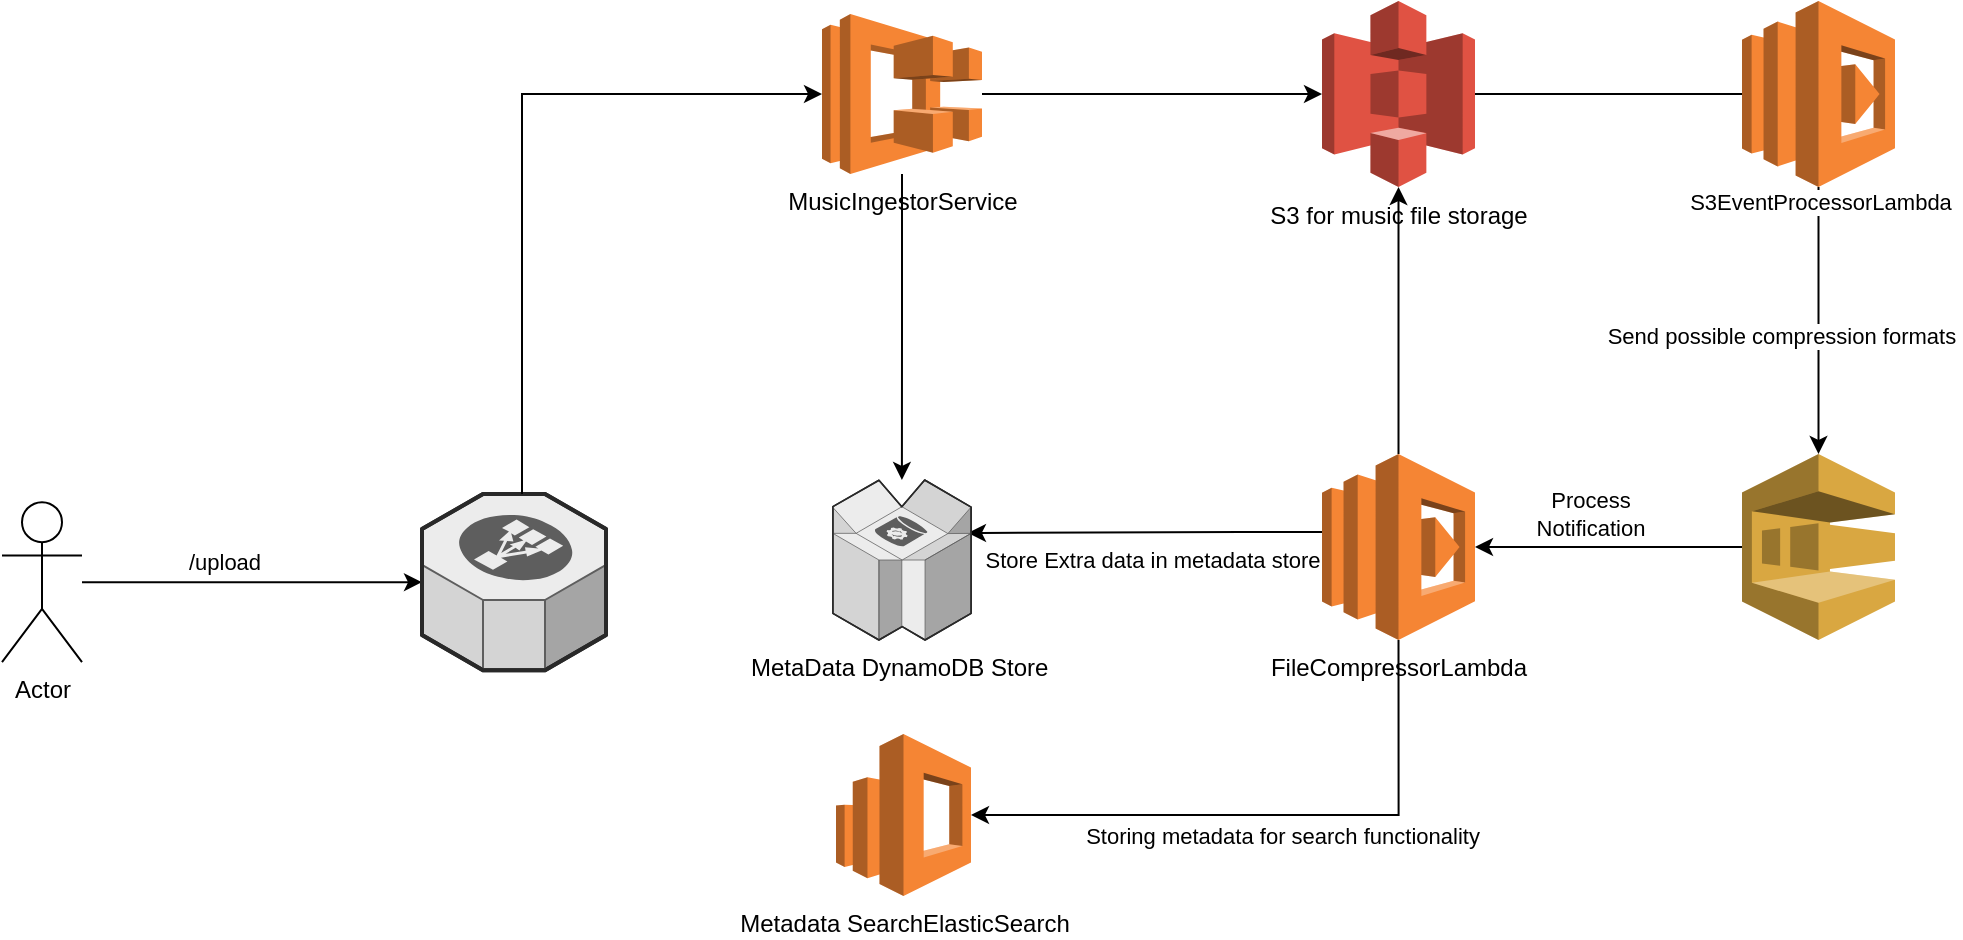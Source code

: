 <mxfile version="24.2.1" type="github">
  <diagram name="Page-1" id="cLrbQP5OGy0xb9z-wWyf">
    <mxGraphModel dx="2069" dy="824" grid="1" gridSize="10" guides="1" tooltips="1" connect="1" arrows="1" fold="1" page="1" pageScale="1" pageWidth="827" pageHeight="1169" math="0" shadow="0">
      <root>
        <mxCell id="0" />
        <mxCell id="1" parent="0" />
        <mxCell id="t8qvhp6DV03NKWVNe8dh-1" value="Actor" style="shape=umlActor;verticalLabelPosition=bottom;verticalAlign=top;html=1;outlineConnect=0;" vertex="1" parent="1">
          <mxGeometry x="-160" y="284.09" width="40" height="80" as="geometry" />
        </mxCell>
        <mxCell id="t8qvhp6DV03NKWVNe8dh-9" style="edgeStyle=orthogonalEdgeStyle;rounded=0;orthogonalLoop=1;jettySize=auto;html=1;" edge="1" parent="1" source="t8qvhp6DV03NKWVNe8dh-5" target="t8qvhp6DV03NKWVNe8dh-29">
          <mxGeometry relative="1" as="geometry">
            <mxPoint x="290" y="266" as="targetPoint" />
            <Array as="points" />
          </mxGeometry>
        </mxCell>
        <mxCell id="t8qvhp6DV03NKWVNe8dh-5" value="MusicIngestorService" style="outlineConnect=0;dashed=0;verticalLabelPosition=bottom;verticalAlign=top;align=center;html=1;shape=mxgraph.aws3.ecs;fillColor=#F58534;gradientColor=none;" vertex="1" parent="1">
          <mxGeometry x="250" y="40" width="80" height="80" as="geometry" />
        </mxCell>
        <mxCell id="t8qvhp6DV03NKWVNe8dh-6" style="edgeStyle=orthogonalEdgeStyle;rounded=0;orthogonalLoop=1;jettySize=auto;html=1;" edge="1" parent="1" source="t8qvhp6DV03NKWVNe8dh-1" target="t8qvhp6DV03NKWVNe8dh-27">
          <mxGeometry relative="1" as="geometry" />
        </mxCell>
        <mxCell id="t8qvhp6DV03NKWVNe8dh-10" value="/upload" style="edgeLabel;html=1;align=center;verticalAlign=middle;resizable=0;points=[];" vertex="1" connectable="0" parent="t8qvhp6DV03NKWVNe8dh-6">
          <mxGeometry x="-0.38" relative="1" as="geometry">
            <mxPoint x="18" y="-10" as="offset" />
          </mxGeometry>
        </mxCell>
        <mxCell id="t8qvhp6DV03NKWVNe8dh-12" style="edgeStyle=orthogonalEdgeStyle;rounded=0;orthogonalLoop=1;jettySize=auto;html=1;" edge="1" parent="1" source="t8qvhp6DV03NKWVNe8dh-7">
          <mxGeometry relative="1" as="geometry">
            <mxPoint x="720" y="80" as="targetPoint" />
          </mxGeometry>
        </mxCell>
        <mxCell id="t8qvhp6DV03NKWVNe8dh-7" value="S3 for music file storage" style="outlineConnect=0;dashed=0;verticalLabelPosition=bottom;verticalAlign=top;align=center;html=1;shape=mxgraph.aws3.s3;fillColor=#E05243;gradientColor=none;" vertex="1" parent="1">
          <mxGeometry x="500" y="33.5" width="76.5" height="93" as="geometry" />
        </mxCell>
        <mxCell id="t8qvhp6DV03NKWVNe8dh-8" style="edgeStyle=orthogonalEdgeStyle;rounded=0;orthogonalLoop=1;jettySize=auto;html=1;entryX=0;entryY=0.5;entryDx=0;entryDy=0;entryPerimeter=0;" edge="1" parent="1" source="t8qvhp6DV03NKWVNe8dh-5" target="t8qvhp6DV03NKWVNe8dh-7">
          <mxGeometry relative="1" as="geometry" />
        </mxCell>
        <mxCell id="t8qvhp6DV03NKWVNe8dh-14" style="edgeStyle=orthogonalEdgeStyle;rounded=0;orthogonalLoop=1;jettySize=auto;html=1;entryX=0.5;entryY=0;entryDx=0;entryDy=0;entryPerimeter=0;" edge="1" parent="1" source="t8qvhp6DV03NKWVNe8dh-13" target="t8qvhp6DV03NKWVNe8dh-15">
          <mxGeometry relative="1" as="geometry">
            <mxPoint x="758.25" y="200" as="targetPoint" />
          </mxGeometry>
        </mxCell>
        <mxCell id="t8qvhp6DV03NKWVNe8dh-16" value="S3EventProcessorLambda" style="edgeLabel;html=1;align=center;verticalAlign=middle;resizable=0;points=[];" vertex="1" connectable="0" parent="t8qvhp6DV03NKWVNe8dh-14">
          <mxGeometry x="-0.891" relative="1" as="geometry">
            <mxPoint as="offset" />
          </mxGeometry>
        </mxCell>
        <mxCell id="t8qvhp6DV03NKWVNe8dh-26" value="Send possible compression formats&amp;nbsp;" style="edgeLabel;html=1;align=center;verticalAlign=middle;resizable=0;points=[];" vertex="1" connectable="0" parent="t8qvhp6DV03NKWVNe8dh-14">
          <mxGeometry x="0.308" y="-1" relative="1" as="geometry">
            <mxPoint x="-17" y="-13" as="offset" />
          </mxGeometry>
        </mxCell>
        <mxCell id="t8qvhp6DV03NKWVNe8dh-13" value="" style="outlineConnect=0;dashed=0;verticalLabelPosition=bottom;verticalAlign=top;align=center;html=1;shape=mxgraph.aws3.lambda;fillColor=#F58534;gradientColor=none;" vertex="1" parent="1">
          <mxGeometry x="710" y="33.5" width="76.5" height="93" as="geometry" />
        </mxCell>
        <mxCell id="t8qvhp6DV03NKWVNe8dh-19" style="edgeStyle=orthogonalEdgeStyle;rounded=0;orthogonalLoop=1;jettySize=auto;html=1;entryX=1;entryY=0.5;entryDx=0;entryDy=0;entryPerimeter=0;" edge="1" parent="1" source="t8qvhp6DV03NKWVNe8dh-15" target="t8qvhp6DV03NKWVNe8dh-18">
          <mxGeometry relative="1" as="geometry">
            <mxPoint x="600" y="246.5" as="targetPoint" />
            <Array as="points">
              <mxPoint x="650" y="307" />
              <mxPoint x="650" y="307" />
            </Array>
          </mxGeometry>
        </mxCell>
        <mxCell id="t8qvhp6DV03NKWVNe8dh-20" value="Process&lt;div&gt;Notification&lt;/div&gt;" style="edgeLabel;html=1;align=center;verticalAlign=middle;resizable=0;points=[];" vertex="1" connectable="0" parent="t8qvhp6DV03NKWVNe8dh-19">
          <mxGeometry x="0.146" y="-3" relative="1" as="geometry">
            <mxPoint y="-14" as="offset" />
          </mxGeometry>
        </mxCell>
        <mxCell id="t8qvhp6DV03NKWVNe8dh-15" value="" style="outlineConnect=0;dashed=0;verticalLabelPosition=bottom;verticalAlign=top;align=center;html=1;shape=mxgraph.aws3.sqs;fillColor=#D9A741;gradientColor=none;" vertex="1" parent="1">
          <mxGeometry x="710" y="260" width="76.5" height="93" as="geometry" />
        </mxCell>
        <mxCell id="t8qvhp6DV03NKWVNe8dh-32" style="edgeStyle=orthogonalEdgeStyle;rounded=0;orthogonalLoop=1;jettySize=auto;html=1;exitX=0.5;exitY=1;exitDx=0;exitDy=0;exitPerimeter=0;entryX=1;entryY=0.5;entryDx=0;entryDy=0;entryPerimeter=0;" edge="1" parent="1" source="t8qvhp6DV03NKWVNe8dh-18" target="t8qvhp6DV03NKWVNe8dh-33">
          <mxGeometry relative="1" as="geometry">
            <mxPoint x="330" y="440" as="targetPoint" />
            <Array as="points">
              <mxPoint x="538" y="441" />
            </Array>
          </mxGeometry>
        </mxCell>
        <mxCell id="t8qvhp6DV03NKWVNe8dh-34" value="Storing metadata for search functionality" style="edgeLabel;html=1;align=center;verticalAlign=middle;resizable=0;points=[];" vertex="1" connectable="0" parent="t8qvhp6DV03NKWVNe8dh-32">
          <mxGeometry x="0.014" relative="1" as="geometry">
            <mxPoint x="7" y="10" as="offset" />
          </mxGeometry>
        </mxCell>
        <mxCell id="t8qvhp6DV03NKWVNe8dh-18" value="FileCompressorLambda" style="outlineConnect=0;dashed=0;verticalLabelPosition=bottom;verticalAlign=top;align=center;html=1;shape=mxgraph.aws3.lambda;fillColor=#F58534;gradientColor=none;" vertex="1" parent="1">
          <mxGeometry x="500" y="260" width="76.5" height="93" as="geometry" />
        </mxCell>
        <mxCell id="t8qvhp6DV03NKWVNe8dh-22" style="edgeStyle=orthogonalEdgeStyle;rounded=0;orthogonalLoop=1;jettySize=auto;html=1;entryX=0.5;entryY=1;entryDx=0;entryDy=0;entryPerimeter=0;" edge="1" parent="1" source="t8qvhp6DV03NKWVNe8dh-18" target="t8qvhp6DV03NKWVNe8dh-7">
          <mxGeometry relative="1" as="geometry" />
        </mxCell>
        <mxCell id="t8qvhp6DV03NKWVNe8dh-24" style="edgeStyle=orthogonalEdgeStyle;rounded=0;orthogonalLoop=1;jettySize=auto;html=1;entryX=0.977;entryY=0.331;entryDx=0;entryDy=0;entryPerimeter=0;" edge="1" parent="1" source="t8qvhp6DV03NKWVNe8dh-18" target="t8qvhp6DV03NKWVNe8dh-29">
          <mxGeometry relative="1" as="geometry">
            <mxPoint x="320" y="307" as="targetPoint" />
            <Array as="points">
              <mxPoint x="460" y="299" />
              <mxPoint x="460" y="299" />
            </Array>
          </mxGeometry>
        </mxCell>
        <mxCell id="t8qvhp6DV03NKWVNe8dh-25" value="Store Extra data in metadata store" style="edgeLabel;html=1;align=center;verticalAlign=middle;resizable=0;points=[];" vertex="1" connectable="0" parent="t8qvhp6DV03NKWVNe8dh-24">
          <mxGeometry x="-0.013" relative="1" as="geometry">
            <mxPoint x="2" y="14" as="offset" />
          </mxGeometry>
        </mxCell>
        <mxCell id="t8qvhp6DV03NKWVNe8dh-27" value="" style="verticalLabelPosition=bottom;html=1;verticalAlign=top;strokeWidth=1;align=center;outlineConnect=0;dashed=0;outlineConnect=0;shape=mxgraph.aws3d.elasticLoadBalancing;fillColor=#ECECEC;strokeColor=#5E5E5E;aspect=fixed;" vertex="1" parent="1">
          <mxGeometry x="50" y="280" width="92" height="88.17" as="geometry" />
        </mxCell>
        <mxCell id="t8qvhp6DV03NKWVNe8dh-28" style="edgeStyle=orthogonalEdgeStyle;rounded=0;orthogonalLoop=1;jettySize=auto;html=1;entryX=0;entryY=0.5;entryDx=0;entryDy=0;entryPerimeter=0;" edge="1" parent="1" source="t8qvhp6DV03NKWVNe8dh-27" target="t8qvhp6DV03NKWVNe8dh-5">
          <mxGeometry relative="1" as="geometry">
            <Array as="points">
              <mxPoint x="100" y="80" />
            </Array>
          </mxGeometry>
        </mxCell>
        <mxCell id="t8qvhp6DV03NKWVNe8dh-29" value="MetaData DynamoDB Store&amp;nbsp;" style="verticalLabelPosition=bottom;html=1;verticalAlign=top;strokeWidth=1;align=center;outlineConnect=0;dashed=0;outlineConnect=0;shape=mxgraph.aws3d.dynamoDb;fillColor=#ECECEC;strokeColor=#5E5E5E;aspect=fixed;" vertex="1" parent="1">
          <mxGeometry x="255.43" y="273" width="69.14" height="80" as="geometry" />
        </mxCell>
        <mxCell id="t8qvhp6DV03NKWVNe8dh-33" value="Metadata SearchElasticSearch" style="outlineConnect=0;dashed=0;verticalLabelPosition=bottom;verticalAlign=top;align=center;html=1;shape=mxgraph.aws3.elasticsearch_service;fillColor=#F58534;gradientColor=none;" vertex="1" parent="1">
          <mxGeometry x="257" y="400" width="67.5" height="81" as="geometry" />
        </mxCell>
      </root>
    </mxGraphModel>
  </diagram>
</mxfile>
